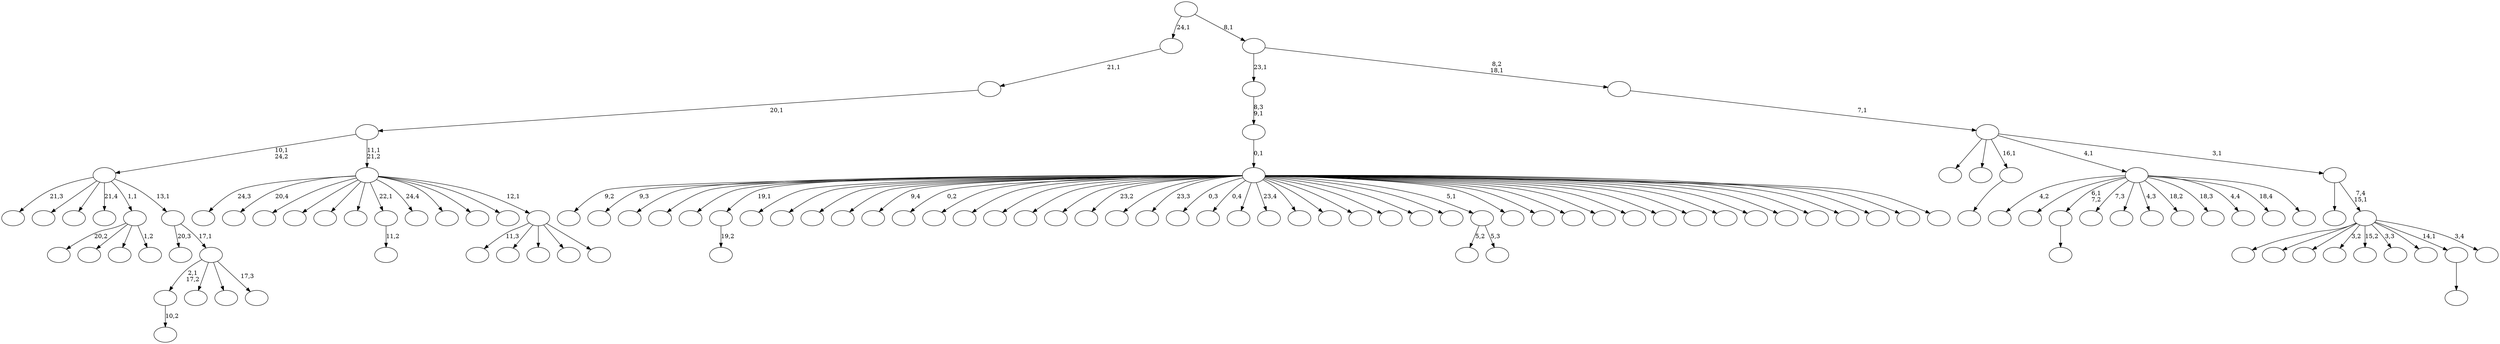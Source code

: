 digraph T {
	125 [label=""]
	124 [label=""]
	123 [label=""]
	122 [label=""]
	121 [label=""]
	120 [label=""]
	119 [label=""]
	118 [label=""]
	117 [label=""]
	116 [label=""]
	115 [label=""]
	114 [label=""]
	113 [label=""]
	112 [label=""]
	111 [label=""]
	110 [label=""]
	109 [label=""]
	108 [label=""]
	107 [label=""]
	106 [label=""]
	105 [label=""]
	104 [label=""]
	103 [label=""]
	102 [label=""]
	101 [label=""]
	100 [label=""]
	99 [label=""]
	98 [label=""]
	97 [label=""]
	96 [label=""]
	95 [label=""]
	94 [label=""]
	93 [label=""]
	92 [label=""]
	91 [label=""]
	90 [label=""]
	89 [label=""]
	88 [label=""]
	87 [label=""]
	86 [label=""]
	85 [label=""]
	84 [label=""]
	83 [label=""]
	82 [label=""]
	81 [label=""]
	80 [label=""]
	79 [label=""]
	78 [label=""]
	77 [label=""]
	76 [label=""]
	75 [label=""]
	74 [label=""]
	73 [label=""]
	72 [label=""]
	71 [label=""]
	70 [label=""]
	69 [label=""]
	68 [label=""]
	67 [label=""]
	66 [label=""]
	65 [label=""]
	64 [label=""]
	63 [label=""]
	62 [label=""]
	61 [label=""]
	60 [label=""]
	59 [label=""]
	58 [label=""]
	57 [label=""]
	56 [label=""]
	55 [label=""]
	54 [label=""]
	53 [label=""]
	52 [label=""]
	51 [label=""]
	50 [label=""]
	49 [label=""]
	48 [label=""]
	47 [label=""]
	46 [label=""]
	45 [label=""]
	44 [label=""]
	43 [label=""]
	42 [label=""]
	41 [label=""]
	40 [label=""]
	39 [label=""]
	38 [label=""]
	37 [label=""]
	36 [label=""]
	35 [label=""]
	34 [label=""]
	33 [label=""]
	32 [label=""]
	31 [label=""]
	30 [label=""]
	29 [label=""]
	28 [label=""]
	27 [label=""]
	26 [label=""]
	25 [label=""]
	24 [label=""]
	23 [label=""]
	22 [label=""]
	21 [label=""]
	20 [label=""]
	19 [label=""]
	18 [label=""]
	17 [label=""]
	16 [label=""]
	15 [label=""]
	14 [label=""]
	13 [label=""]
	12 [label=""]
	11 [label=""]
	10 [label=""]
	9 [label=""]
	8 [label=""]
	7 [label=""]
	6 [label=""]
	5 [label=""]
	4 [label=""]
	3 [label=""]
	2 [label=""]
	1 [label=""]
	0 [label=""]
	114 -> 115 [label="19,2"]
	94 -> 95 [label=""]
	64 -> 65 [label="11,2"]
	62 -> 121 [label="5,2"]
	62 -> 63 [label="5,3"]
	59 -> 60 [label="10,2"]
	34 -> 35 [label=""]
	31 -> 102 [label="20,2"]
	31 -> 87 [label=""]
	31 -> 53 [label=""]
	31 -> 32 [label="1,2"]
	28 -> 29 [label=""]
	22 -> 120 [label="4,2"]
	22 -> 117 [label=""]
	22 -> 94 [label="6,1\n7,2"]
	22 -> 90 [label="7,3"]
	22 -> 85 [label=""]
	22 -> 72 [label="4,3"]
	22 -> 68 [label="18,2"]
	22 -> 61 [label="18,3"]
	22 -> 44 [label="4,4"]
	22 -> 41 [label="18,4"]
	22 -> 23 [label=""]
	19 -> 59 [label="2,1\n17,2"]
	19 -> 40 [label=""]
	19 -> 37 [label=""]
	19 -> 20 [label="17,3"]
	18 -> 99 [label="20,3"]
	18 -> 19 [label="17,1"]
	17 -> 124 [label="21,3"]
	17 -> 78 [label=""]
	17 -> 58 [label=""]
	17 -> 47 [label="21,4"]
	17 -> 31 [label="1,1"]
	17 -> 18 [label="13,1"]
	15 -> 91 [label="11,3"]
	15 -> 69 [label=""]
	15 -> 51 [label=""]
	15 -> 27 [label=""]
	15 -> 16 [label=""]
	14 -> 111 [label="24,3"]
	14 -> 101 [label="20,4"]
	14 -> 88 [label=""]
	14 -> 82 [label=""]
	14 -> 74 [label=""]
	14 -> 70 [label=""]
	14 -> 64 [label="22,1"]
	14 -> 52 [label="24,4"]
	14 -> 48 [label=""]
	14 -> 43 [label=""]
	14 -> 26 [label=""]
	14 -> 15 [label="12,1"]
	13 -> 17 [label="10,1\n24,2"]
	13 -> 14 [label="11,1\n21,2"]
	12 -> 13 [label="20,1"]
	11 -> 12 [label="21,1"]
	9 -> 125 [label="9,2"]
	9 -> 123 [label="9,3"]
	9 -> 122 [label=""]
	9 -> 118 [label=""]
	9 -> 116 [label=""]
	9 -> 114 [label="19,1"]
	9 -> 113 [label=""]
	9 -> 112 [label=""]
	9 -> 110 [label=""]
	9 -> 109 [label=""]
	9 -> 108 [label="9,4"]
	9 -> 107 [label="0,2"]
	9 -> 106 [label=""]
	9 -> 104 [label=""]
	9 -> 103 [label=""]
	9 -> 98 [label=""]
	9 -> 97 [label=""]
	9 -> 93 [label="23,2"]
	9 -> 84 [label=""]
	9 -> 83 [label="23,3"]
	9 -> 81 [label="0,3"]
	9 -> 80 [label="0,4"]
	9 -> 79 [label=""]
	9 -> 77 [label="23,4"]
	9 -> 76 [label=""]
	9 -> 75 [label=""]
	9 -> 73 [label=""]
	9 -> 71 [label=""]
	9 -> 67 [label=""]
	9 -> 66 [label=""]
	9 -> 62 [label="5,1"]
	9 -> 57 [label=""]
	9 -> 56 [label=""]
	9 -> 55 [label=""]
	9 -> 54 [label=""]
	9 -> 50 [label=""]
	9 -> 45 [label=""]
	9 -> 42 [label=""]
	9 -> 39 [label=""]
	9 -> 38 [label=""]
	9 -> 36 [label=""]
	9 -> 33 [label=""]
	9 -> 25 [label=""]
	9 -> 24 [label=""]
	9 -> 21 [label=""]
	9 -> 10 [label=""]
	8 -> 9 [label="0,1"]
	7 -> 8 [label="8,3\n9,1"]
	5 -> 119 [label=""]
	5 -> 105 [label=""]
	5 -> 96 [label=""]
	5 -> 92 [label="3,2"]
	5 -> 89 [label="15,2"]
	5 -> 86 [label="3,3"]
	5 -> 46 [label=""]
	5 -> 28 [label="14,1"]
	5 -> 6 [label="3,4"]
	4 -> 30 [label=""]
	4 -> 5 [label="7,4\n15,1"]
	3 -> 100 [label=""]
	3 -> 49 [label=""]
	3 -> 34 [label="16,1"]
	3 -> 22 [label="4,1"]
	3 -> 4 [label="3,1"]
	2 -> 3 [label="7,1"]
	1 -> 7 [label="23,1"]
	1 -> 2 [label="8,2\n18,1"]
	0 -> 11 [label="24,1"]
	0 -> 1 [label="8,1"]
}
